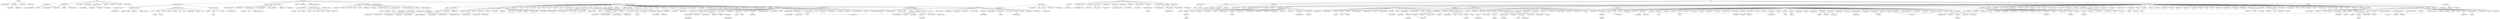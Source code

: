 digraph {
    # Ambient
    "Ambient" -> { "Ambient Americana" "Dark Ambient" "Space Ambient" "Tribal Ambient" };
        "Dark Ambient" -> { "Black Ambient" "Ritual Ambient" };
    
    # Blues
    "Blues" -> { "Acoustic Blues" "Boogie Woogie" "Country Blues" "Electric Blues" "Fife and Drum Blues" "Jump Blues" "Piano Blues" "Soul Blues" "Vaudeville Blues" };
        "Acoustic Blues" -> { "Acoustic Chicago Blues" "Acoustic Texas Blues" "Jug Band" "Piedmont Blues" };
        "Country Blues" -> { "Acoustic Texas Blues" "Delta Blues" "Hill Country Blues" "Piedmont Blues" };
        "Electric Blues" -> { "British Blues" "Chicago Blues" "Electric Texas Blues" "Swamp Blues" };

    # Classical Music
    "Classical Music" -> { "Buganda Royal Court Music" "East Asian Classical Music" "Inkiranya" "Kete" "Maqāmic Music" "Minyue" "Pìobaireachd" "South Asian Classical Music" "Southeast Asian Classical Music" "Tibetan Buddhist Chant" "Western Classical Music"};
        "East Asian Classical Music" -> { "Chinese Classical Music" "Japanese Classical Music" "Korean Classical Music" "Vietnamese Court Music" };
            "Chinese Classical Music" -> { "Baisha xiyue" "Chinese Literati Music" "Dongjing" "Yayue" };
            "Japanese Classical Music" -> { "Gagaku" "Heikyoku" "Honkyoku" "Jiuta" "Jōruri" "Meiji shinkyoku" "Nagauta" "Noh" "Shōmyō" "Sōkyoku" };
                "Sōkyoku" -> { "Danmono" "Kumiuta" };
            "Korean Classical Music" -> { "Aak" "Dang-ak" "Hyang-ak" "Jeong-ak" };
                "Jeong-ak" -> "Gagok";
            "Vietnamese Court Music" -> "Vietnamese Opera";
        "Maqāmic Music" -> { "Arabic Classical Music" "Azerbaijani Mugham"          "Persian Classical Music" "Shashmaqam" "Sufiana kalam" "Turkish Classical Music" "Twelve Muqam" };
            "Arabic Classical Music" -> { "Andalusian Classical Music" "Iraqi Maqam" "Sawt" };
            "Turkish Classical Music" -> "Turkish Mevlevi Music";
        "South Asian Classical Music" -> { "Carnatic Classical Music" "Hindustani Classical Music" "Odissi Classical Music" };
            "Carnatic Classical Music" -> "Konnakol";
            "Hindustani Classical Music" -> { "Dhrupad" "Kafi" "Khayal" "Klasik" "Qawwali" "Shabad kirtan" "Tarana" "Thumri" };
        "Southeast Asian Classical Music" -> { "Burmese Classical Music" "Gamelan" "Kacapi suling" "Kakawin" "Kulintang" "Mahori" "Malay Classical Music" "Pinpeat" "Saluang klasik" "Talempong" "Tembang Sunda Cianjuran" "Thai Classical Music" };
            "Gamelan" -> { "Balinese Gamelan" "Gamelan degung" "Javanese Gamelan" "Malay Gamelan" };
                "Balinese Gamelan" -> { "Gamelan angklung" "Gamelan beleganjur" "Gamelan gender wayang" "Gamelan gong gede" "Gamelan gong kebyar" "Gamelan jegog" "Gamelan selonding" "Gamelan semar pegulingan" };
                "Javanese Gamelan" -> { "Gamelan sekaten" "Solonese Gamelan" };
            "Malay Classical Music" -> "Malay Gamelan";
            "Thai Classical Music" -> { "Fon leb" "Khrueang sai" "Piphat" };
        "Western Classical Music" -> { "Art Song" "Bagatelle" "Ballet" "Baroque Music" "Baroque Suite" "Brazilian Classical Music" "Byzantine Music" "Cantata" "Canzona" "Capriccio" "Chamber Music" "Character Piece" "Choral" "Cinematic Classical" "Classical Period" "Divertissement" "English Pastoral School" "Étude" "Fantasia" "Fugue" "Impromptu" "Latin American Classical Music" "Light Music" "Madrigal" "Medieval Classical Music" "Modern Classical" "Motet" "Neoclassicism" "Nocturne" "Opera" "Oratorio" "Orchestral Music" "Overture" "Passion" "Prelude" "Renaissance Music" "Ricercar" "Romanticism" "Serenade" "Sonata" "Spanish Classical Music" "Theme and Variation" "Toccata" };
            "Art Song" -> { "Elizabethan Song" "Lied" "Mélodie" "Orchestral Song" };
            "Ballet" -> { "Ballet de cour" "Comédie-ballet" "Opéra-ballet" };
            "Baroque Music" -> { "Ballet de cour" "Comédie-ballet" "Opéra-ballet" "Zarzuela barroca" };
            "Brazilian Classical Music" -> "Valsa brasileira";
            "Byzantine Music" -> "Byzantine Chant";
            "Chamber Music" -> "String Quartet";
            "Choral" -> { "Choral Concerto" "Choral Symphony" "Mass" };
                "Mass" -> "Requiem";
            "Cinematic Classical" -> { "Epic Music" "Spaghetti Western" };
            "Medieval Classical Music" -> { "Ars antiqua" "Ars nova" "Ars subtilior" "Contenance angloise" "Medieval Lyric Poetry" "Plainsong" };
                "Plainsong" -> { "Ambrosian Chant" "Canto beneventano" "Canto mozárabe" "Celtic Chant" "Gallican Chant" "Gregorian Chant" "Old Roman Chant" };
                    "Gregorian Chant" -> "Sarum Chant";
            "Modern Classical" -> { "American Gamelan" "Expressionism" "Futurism" "Impressionism" "Indeterminacy" "Microtonal Classical" "Minimalism" "Musique concrète instrumentale" "New Complexity" "Post-Minimalism" "Process Music" "Serialism" "Sonorism" "Spectralism" "Stochastic Music" };
                "Minimalism" -> "Holy Minimalism";
                "Post-Minimalism" -> "Totalism";
                "Serialism" -> "Integral Serialism";
            "Opera" -> { "Ballad Opera" "Grand opéra" "Monodrama" "Opéra-ballet" "Opera buffa" "Opéra-comique" "Opera semiseria" "Opera seria" "Operetta" "Romantische Oper" "Singspiel" "Tragédie en musique" "Verismo" "Zarzuela" "Zeitoper" };
                "Operetta" -> "Kalon'ny fahiny";
                "Zarzuela" -> { "Género chico" "Zarzuela barroca" "Zarzuela grande" };
            "Orchestral Music" -> { "Concert Band" "Concerto" "Orchestral Song" "Symphonic Mugham" "Symphony" "Tone Poem" };
                "Concerto" -> { "Concerto for Orchestra" "Concerto grosso" "Sinfonia concertante" };
                "Symphony" -> { "Choral Symphony" "Sinfonia concertante" };
            "Renaissance Music" -> { "Contenance angloise" "Elizabethan Song" "Franco-Flemish School" };
            "Romanticism" -> { "Grand opéra" "New German School" "Romantische Oper" };
            "Spanish Classical Music" -> { "Canto mozárabe" "Zarzuela" }

    # Country
    "Country" -> { "Alt-Country" "Bluegrass" "Contemporary Country" "Country & Irish" "Country Boogie" "Country Folk" "Country Pop" "Honky Tonk" "Nashville Sound" "Progressive Country" "Traditional Country" "Western" "Western Swing" };
        "Alt-Country" -> "Gothic Country";
        "Bluegrass" -> { "Progressive Bluegrass" "Traditional Bluegrass" };
            "Progressive Bluegrass" -> "Jamgrass";
            "Traditional Bluegrass" -> "Bluegrass Gospel";
        "Contemporary Country" -> { "Bro-Country" "Neo-Traditionalist Country" }
        "Country Pop" -> { "Bro-Country" "Countrypolitan" "Urban Cowboy" };
        "Honky Tonk" -> { "Bakersfield Sound" "Truck Driving Country" };
        "Nashville Sound" -> "Countrypolitan";
        "Progressive Country" -> "Outlaw Country";
        "Traditional Country" -> { "Close Harmony" "Country Gospel" "Country Yodeling" "Traditional Bluegrass" };
            "Country Gospel" -> "Bluegrass Gospel";

    # Dance
    "Dance" -> { "Alternative Dance" "Dance-Pop" "Disco" "Electronic Dance Music" "Miami Bass" "Wa Euro" };
        "Alternative Dance" -> { "Grebo" "New Rave" };
        "Dance-Pop" -> { "Bubblegum Dance" "Disco polo" "Freestyle" "Funk melody" "Romanian Popcorn" "Tecnorumba" "Township Bubblegum" };
            "Freestyle" -> "Latin Freestyle";
        "Disco" -> { "Boogie" "Electro-Disco" "Euro-Disco" "Latin Disco" "Mutant Disco" "Nu-Disco" };
            "Electro-Disco" -> { "Hi-NRG" "Italo-Disco" "Red Disco" "Space Disco" };
                "Italo-Disco" -> "Spacesynth";
                    "Spacesynth" -> "Doskpop";
        "Electronic Dance Music" -> { "Artcore" "Balani Show" "Balearic Beat" "Bérite Club" "Breakbeat" "Broken Beat" "Bubblegum Bass" "Bubbling" "Budots" "Coupé-décalé" "Cruise" "Dariacore" "Deconstructed Club" "Dek Bass" "Digital Cumbia" "Drum and Bass" "Dubstep" "East Coast Club" "EBM" "Electro" "Electroclash" "Electro-Disco" "Electro latino" "Electro Swing" "Eurobeat" "Eurodance" "Flex Dance Music" "Footwork" "Freestyle" "Funk mandelão" "Funkot" "Future Bass" "Future Rave" "Ghettotech" "Glitch Hop [EDM]" "Grime" "Hardcore [EDM]" "Hard Dance" "Hard Drum" "Hardvapour" "Hardwave" "House" "Hypertechno" "Hyper Techno" "Jungle Terror" "Krushclub" "Kuduro" "Makina" "Manyao" "Melodic Bass" "Midtempo Bass" "Moombahcore" "Moombahton" "Nerdcore Techno" "Nu-Disco" "Ori deck" "Post-Dubstep" "Shangaan Electro" "Singeli" "Skweee" "Slimepunk" "Techno" "Techno Bass" "Tecnorumba" "Trance" "Trap [EDM]" "Tribal Guarachero" "UK Bass" "UK Funky" "UK Garage" "Wonky" };
            "Breakbeat" -> { "Acid Breaks" "Baltimore Club" "Big Beat" "Breakbeat Hardcore" "Breakbeat Kota" "Florida Breaks" "Funky Breaks" "Nu Skool Breaks" "Progressive Breaks" "Psybreaks" "West Coast Breaks" };
                "Breakbeat Hardcore" -> { "Darkside" "Hardcore Breaks" };
                "Breakbeat Kota" -> "Jungle Dutch";
            "Drum and Bass" -> { "Atmospheric Drum and Bass" "Dancefloor Drum and Bass" "Darkstep" "Drumfunk" "Drumstep" "Dubwise Drum and Bass" "Footwork Jungle" "Halftime" "Hardstep" "Jazzstep" "Jump-Up" "Jungle" "Liquid Drum and Bass" "Minimal Drum and Bass" "Neurofunk" "Techstep" "Trancestep"};
                "Darkstep" -> { "Crossbreed" "Skullstep" };
                "Jungle" -> "Ragga Jungle";
                "Liquid Drum and Bass" -> "Sambass";
                "Minimal Drum and Bass" -> { "Autonomic" "Microfunk" };
            "Dubstep" -> { "Brostep" "Chillstep" "Dungeon Sound" "Melodic Dubstep" "Purple Sound" "Riddim" "Tearout" };
                "Brostep" -> { "Briddim" "Colour Bass" "Deathstep" "Drumstep" "Tearout [Brostep]" };
                    "Deathstep" -> "Minatory";
                "Riddim" -> "Future Riddim";
            "East Coast Club" -> { "Baltimore Club" "Jersey Club" "Philly Club" };
            "EBM" -> { "Dark Electro" "Futurepop" "New Beat" };
                "Dark Electro" -> "Aggrotech";
                "New Beat" -> "Hard Beat";
            "Eurobeat" -> "J-Euro";
            "Eurodance" -> { "Bubblegum Dance" "Italo Dance" };
            "Footwork" -> "Footwork Jungle";
            "Funk mandelão" -> { "Beat bruxaria" "Brazilian Phonk" "Funk automotivo" "Ritmada" };
            "Funkot" -> "Breakbeat Kota";
            "Future Bass" -> "Kawaii Future Bass";
                "Kawaii Future Bass" -> "Future Core";
            "Glitch Hop [EDM]" -> { "Ghetto Funk" "Neurohop" };
            "Grime" -> { "Neo-Grime" "Weightless" };
            "Hardcore [EDM]" -> { "Acidcore" "Amigacore" "Belgian Techno" "Breakbeat Hardcore" "Breakcore" "Crossbreed" "Darkcore" "Deathchant Hardcore" "Digital Hardcore" "Doomcore" "Freeform Hardcore" "Frenchcore" "Gabber" "Happy Hardcore" "Hardtek" "Industrial Hardcore" "Speedcore" "Terrorcore" "Uptempo Hardcore" };
                "Breakcore" -> { "Lolicore" "Mashcore" "Raggacore" };
                "Gabber" -> "Nu Style Gabber";
                "Happy Hardcore" -> { "Bouncy Techno" "UK Hardcore" };
                    "UK Hardcore" -> { "Future Core" "Powerstomp" };
                "Hardtek" -> "Raggatek";
                "Speedcore" -> { "Extratone" "Splittercore" };
            "Hard Dance" -> { "Hardstyle" "Hardtek" "Hard Trance" "Jumpstyle" "Lento violento" "NRG" "UK Hardcore" "UK Hard House" };
                "Hardstyle" -> { "Dubstyle" "Euphoric Hardstyle" "Nustyle" "Psystyle" "Rawstyle" }
                    "Rawstyle" -> "Rawphoric";
                "UK Hard House" -> { "Scouse House" "Speed House" };
                    "Scouse House" -> "Hardbass";
            "House" -> { "Acid House" "Afro House" "Amapiano" "Ambient House" "Ballroom" "Baltimore Club" "Bass House" "Bassline" "Big Room House" "Brazilian Bass" "Bubbling House" "Changa tuki" "Chicago Hard House"  "Chicago House" "Deep House" "Diva House" "Electro House" "Eletrofunk" "Euro House" "Festival Progressive House" "French House" "Funky House" "Future Funk" "Future House" "Garage House" "Ghetto House" "G-House" "Gqom" "Hip House" "Italo House" "Jackin' House" "Kwaito" "Latin House" "Melodic House" "Microhouse" "Organic House" "Outsider House" "Phonk House" "Progressive House" "Romanian Popcorn" "Speed Garage" "Stutter House" "Tech House" "Tribal House" "Tropical House" "UK Hard House" "UK Jackin'" "Vinahouse" };
                "Afro House" -> "3-Step";
                "Amapiano" -> "Afropiano";
                "Bass House" -> "Speed House";
                "Brazilian Bass" -> { "Mega funk" "Slap House" };
                "Chicago Hard House" -> "LA Hard House";
                "Deep House" -> "Lo-Fi House";
                "Diva House" -> "Hardbag";
                "Electro House" -> { "Complextro" "Dutch House" "Fidget House" "French Electro" "Melbourne Bounce" };
                    "Dutch House" -> "Noiadance";
                "Euro House" -> "Hardbag";
                "Future House" -> { "Future Bounce" "Slap House" };
                "Garage House" -> { "Gospel House" "Jersey Sound" };
                "Ghetto House" -> "Juke";
                "Kwaito" -> "Bacardi";
                "Outsider House" -> "Lo-Fi House";
                "Tech House" -> { "Deep Tech" "Rominimal" };
                "Tribal House" -> "Guaracha [EDM]";
            "Kuduro" -> "Batida";
            "Techno" -> { "Acid Techno" "Ambient Techno" "Belgian Techno" "Bleep Techno" "Detroit Techno" "Freetekno"  "Hardgroove Techno" "Hard Techno" "Industrial Techno" "Melodic Techno" "Minimal Techno" "Peak Time Techno" "Wonky Techno" };
                "Hard Techno" -> "Schranz";
                "Industrial Techno" -> "Birmingham Sound";
                "Minimal Techno" -> "Dub Techno";
            "Techno Bass" -> "Car Audio Bass";
            "Trance" -> { "Acid Trance" "Big Room Trance" "Dream Trance" "Euro Trance" "Hard Trance" "Hi-Tech Full-On" "Ibiza Trance" "NRG" "Progressive Trance" "Psytrance" "Tech Trance" "Uplifting Trance" "Vocal Trance" };
                "Euro Trance" -> "Hands Up";
                    "Hands Up" -> "Buchiage Trance";
                "Psytrance" -> { "Dark Psytrance" "Forest Psytrance" "Full-On Psytrance" "Goa Trance" "Progressive Psytrance" "Suomisaundi" };
                    "Dark Psytrance" -> { "Hi-Tech Psytrance" "Psycore" };
                    "Goa Trance" -> "Nitzhonot";
                    "Progressive Psytrance" -> "Zenonesque";
            "Trap [EDM]" -> { "Festival Trap" "Hard Trap" "Heaven Trap" "Hybrid Trap" "Twerk" };
            "UK Garage" -> { "2-Step" "Bassline" "Breakstep" "Future Garage" "Speed Garage" };
        "Miami Bass" -> { "Atlanta Bass" "Tamborzão" "Techno Bass"};
        "Wa Euro" -> "J-Euro";

    # Easy Listening
    "Easy Listening" -> { "Cocktail Nation" "Exotica" "Light Music" "Lounge" "Pops Orchestra" "Space Age Pop" };
        "Exotica" -> "Sitarsploitation";

    # todo: electronic

    # Experimental
    "Experimental" -> { "Conducted Improvisation" "Data Sonification" "Drone" "Electroacoustic" "Free Improvisation" "Futurism" "Glitch" "Graphical Sound" "Indeterminancy" "Industrial" "Micromontage" "Modern Creative" "Musique concrète instrumentale" "Noise" "Plunderphonics" "Reductionism" "Sound Art" "Sound Collage" "Sound Poetry" "Tape Music" "Turntable Music" };
        "Electroacoustic" -> { "Acousmatic Music" "EAI" "Musique concrète" };
        "Free Improvisation" -> "EAI";
        "Industrial" -> "Power Electronics";
            "Power Electronics" -> "Death Industrial";
        "Noise" -> { "Ambient Noise Wall" "Black Noise" "Gorenoise" "Harsh Noise" "Power Electronics" "Power Noise" };
            "Harsh Noise" -> "Harsh Noise Wall";
        "Reductionism" -> { "Lowercase" "Onkyo" };
        "Sound Collage" -> "Epic Collage";
}